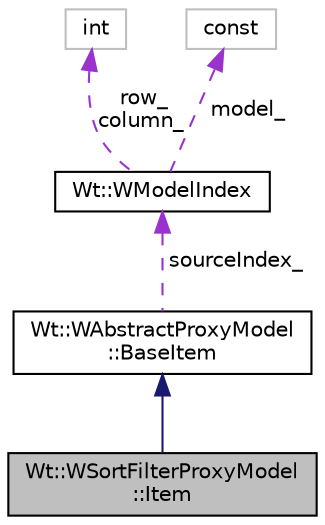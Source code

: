 digraph "Wt::WSortFilterProxyModel::Item"
{
 // LATEX_PDF_SIZE
  edge [fontname="Helvetica",fontsize="10",labelfontname="Helvetica",labelfontsize="10"];
  node [fontname="Helvetica",fontsize="10",shape=record];
  Node1 [label="Wt::WSortFilterProxyModel\l::Item",height=0.2,width=0.4,color="black", fillcolor="grey75", style="filled", fontcolor="black",tooltip=" "];
  Node2 -> Node1 [dir="back",color="midnightblue",fontsize="10",style="solid",fontname="Helvetica"];
  Node2 [label="Wt::WAbstractProxyModel\l::BaseItem",height=0.2,width=0.4,color="black", fillcolor="white", style="filled",URL="$structWt_1_1WAbstractProxyModel_1_1BaseItem.html",tooltip="A base class for an item modeling a source index parent."];
  Node3 -> Node2 [dir="back",color="darkorchid3",fontsize="10",style="dashed",label=" sourceIndex_" ,fontname="Helvetica"];
  Node3 [label="Wt::WModelIndex",height=0.2,width=0.4,color="black", fillcolor="white", style="filled",URL="$classWt_1_1WModelIndex.html",tooltip="A value class that describes an index to an item in a data model."];
  Node4 -> Node3 [dir="back",color="darkorchid3",fontsize="10",style="dashed",label=" row_\ncolumn_" ,fontname="Helvetica"];
  Node4 [label="int",height=0.2,width=0.4,color="grey75", fillcolor="white", style="filled",tooltip=" "];
  Node5 -> Node3 [dir="back",color="darkorchid3",fontsize="10",style="dashed",label=" model_" ,fontname="Helvetica"];
  Node5 [label="const",height=0.2,width=0.4,color="grey75", fillcolor="white", style="filled",tooltip=" "];
}
